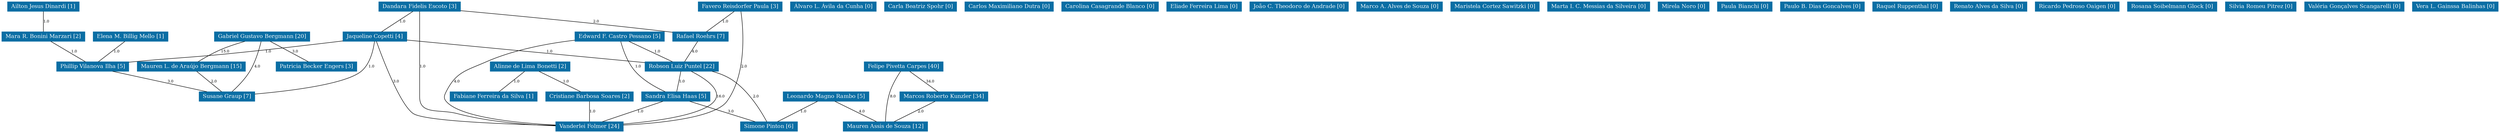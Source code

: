 strict graph grafo2 {
	graph [bb="0,0,4576,285",
		id=grafo2,
		overlap=False
	];
	node [fontsize=12,
		label="\N",
		shape=rectangle,
		style=filled
	];
	0	 [URL="membro-0473681435809042.html",
		color="#0A6EA4",
		fontcolor="#FFFFFF",
		height=0.29167,
		label="Ailton Jesus Dinardi [1]",
		pos="73.5,274.5",
		width=1.8056];
	18	 [URL="membro-2047536712039793.html",
		color="#0A6EA4",
		fontcolor="#FFFFFF",
		height=0.29167,
		label="Mara R. Bonini Marzari [2]",
		pos="73.5,208.5",
		width=2.0417];
	0 -- 18	 [fontsize=8,
		label=1.0,
		lp="78.5,241.5",
		pos="73.5,263.9 73.5,251.65 73.5,231.62 73.5,219.3"];
	29	 [URL="membro-0390762757228334.html",
		color="#0A6EA4",
		fontcolor="#FFFFFF",
		height=0.29167,
		label="Phillip Vilanova Ilha [5]",
		pos="163.5,142.5",
		width=1.8194];
	18 -- 29	 [fontsize=8,
		label=1.0,
		lp="129.5,175.5",
		pos="87.96,197.9 104.76,185.58 132.3,165.38 149.08,153.08"];
	39	 [URL="membro-9971842553577002.html",
		color="#0A6EA4",
		fontcolor="#FFFFFF",
		height=0.29167,
		label="Susane Graup [7]",
		pos="436.5,76.5",
		width=1.3889];
	29 -- 39	 [fontsize=8,
		label=3.0,
		lp="320.5,109.5",
		pos="207.06,131.97 257.94,119.67 341.63,99.434 392.64,87.103"];
	1	 [URL="membro-9365069870272242.html",
		color="#0A6EA4",
		fontcolor="#FFFFFF",
		height=0.29167,
		label="Alinne de Lima Bonetti [2]",
		pos="992.5,142.5",
		width=2.0139];
	6	 [URL="membro-8407234632829257.html",
		color="#0A6EA4",
		fontcolor="#FFFFFF",
		height=0.29167,
		label="Cristiane Barbosa Soares [2]",
		pos="1089.5,76.5",
		width=2.1111];
	1 -- 6	 [fontsize=8,
		label=1.0,
		lp="1051.5,109.5",
		pos="1008.1,131.9 1026.2,119.58 1055.9,99.383 1074,87.078"];
	11	 [URL="membro-8442280124362170.html",
		color="#0A6EA4",
		fontcolor="#FFFFFF",
		height=0.29167,
		label="Fabiane Ferreira da Silva [1]",
		pos="919.5,76.5",
		width=2.1111];
	1 -- 11	 [fontsize=8,
		label=1.0,
		lp="964.5,109.5",
		pos="980.77,131.9 967.23,119.65 945.07,99.622 931.44,87.297"];
	41	 [URL="membro-8135232309980269.html",
		color="#0A6EA4",
		fontcolor="#FFFFFF",
		height=0.29167,
		label="Vanderlei Folmer [24]",
		pos="1089.5,10.5",
		width=1.6944];
	6 -- 41	 [fontsize=8,
		label=1.0,
		lp="1094.5,43.5",
		pos="1089.5,65.896 1089.5,53.653 1089.5,33.622 1089.5,21.297"];
	2	 [URL="membro-8280027528821559.html",
		color="#0A6EA4",
		fontcolor="#FFFFFF",
		height=0.29167,
		label="Álvaro L. Ávila da Cunha [0]",
		pos="1542.5,274.5",
		width=2.1944];
	3	 [URL="membro-3006889738861726.html",
		color="#0A6EA4",
		fontcolor="#FFFFFF",
		height=0.29167,
		label="Carla Beatriz Spohr [0]",
		pos="1703.5,274.5",
		width=1.7639];
	4	 [URL="membro-8192273903900777.html",
		color="#0A6EA4",
		fontcolor="#FFFFFF",
		height=0.29167,
		label="Carlos Maximiliano Dutra [0]",
		pos="1863.5,274.5",
		width=2.1806];
	5	 [URL="membro-0803122798080992.html",
		color="#0A6EA4",
		fontcolor="#FFFFFF",
		height=0.29167,
		label="Carolina Casagrande Blanco [0]",
		pos="2044.5,274.5",
		width=2.3472];
	7	 [URL="membro-7173922125020043.html",
		color="#0A6EA4",
		fontcolor="#FFFFFF",
		height=0.29167,
		label="Dandara Fidelis Escoto [3]",
		pos="777.5,274.5",
		width=1.9861];
	7 -- 41	 [fontsize=8,
		label=1.0,
		lp="782.5,142.5",
		pos="777.5,263.75 777.5,250.69 777.5,227.98 777.5,208.5 777.5,208.5 777.5,208.5 777.5,76.5 777.5,36.829 820.35,49.893 858.5,39 914.65,\
22.966 981.01,15.953 1028.2,12.885"];
	15	 [URL="membro-1554363972064498.html",
		color="#0A6EA4",
		fontcolor="#FFFFFF",
		height=0.29167,
		label="Jaqueline Copetti [4]",
		pos="691.5,208.5",
		width=1.5972];
	7 -- 15	 [fontsize=8,
		label=1.0,
		lp="744.5,241.5",
		pos="763.68,263.9 747.63,251.58 721.32,231.38 705.28,219.08"];
	30	 [URL="membro-2145471376587567.html",
		color="#0A6EA4",
		fontcolor="#FFFFFF",
		height=0.29167,
		label="Rafael Roehrs [7]",
		pos="1303.5,208.5",
		width=1.4028];
	7 -- 30	 [fontsize=8,
		label=2.0,
		lp="1107.5,241.5",
		pos="849.11,267.2 940.73,257.58 1104.2,239.46 1243.5,219 1246.5,218.55 1249.7,218.07 1252.8,217.57"];
	15 -- 29	 [fontsize=8,
		label=1.0,
		lp="485.5,175.5",
		pos="633.92,200.28 577.35,192.33 488.57,180.17 411.5,171 334.74,161.87 315.24,162.36 238.5,153 235.5,152.63 232.43,152.25 229.33,151.85"];
	15 -- 39	 [fontsize=8,
		label=1.0,
		lp="676.5,142.5",
		pos="689.36,197.82 685.44,181.18 675.53,149.17 654.5,132 629.01,111.19 542.63,93.729 486.56,84.225"];
	15 -- 41	 [fontsize=8,
		label=3.0,
		lp="729.5,109.5",
		pos="694.44,197.93 704.1,164.04 735.82,59.104 763.5,39 784.39,23.83 939.93,15.835 1028.4,12.473"];
	34	 [URL="membro-1134532326779900.html",
		color="#0A6EA4",
		fontcolor="#FFFFFF",
		height=0.29167,
		label="Robson Luiz Puntel [22]",
		pos="1277.5,142.5",
		width=1.8611];
	15 -- 34	 [fontsize=8,
		label=1.0,
		lp="1028.5,175.5",
		pos="749.17,202.14 841.66,191.91 1028.9,171.13 1187.5,153 1194.8,152.16 1202.5,151.28 1210.2,150.39"];
	30 -- 34	 [fontsize=8,
		label=4.0,
		lp="1296.5,175.5",
		pos="1299.3,197.9 1294.5,185.65 1286.6,165.62 1281.8,153.3"];
	34 -- 41	 [fontsize=8,
		label=16.0,
		lp="1324.5,76.5",
		pos="1289.2,131.75 1304.8,116.12 1328.7,86.713 1312.5,66 1292.7,40.696 1209.6,25.268 1150.7,17.302"];
	36	 [URL="membro-9814152155074530.html",
		color="#0A6EA4",
		fontcolor="#FFFFFF",
		height=0.29167,
		label="Sandra Elisa Haas [5]",
		pos="1243.5,76.5",
		width=1.6528];
	34 -- 36	 [fontsize=8,
		label=1.0,
		lp="1267.5,109.5",
		pos="1272,131.9 1265.7,119.65 1255.4,99.622 1249.1,87.297"];
	38	 [URL="membro-1205982002582299.html",
		color="#0A6EA4",
		fontcolor="#FFFFFF",
		height=0.29167,
		label="Simone Pinton [6]",
		pos="1427.5,10.5",
		width=1.4306];
	34 -- 38	 [fontsize=8,
		label=2.0,
		lp="1398.5,76.5",
		pos="1316.4,131.88 1328.1,127.53 1340.4,121.67 1350.5,114 1385,87.647 1411.5,41.797 1422.2,21.135"];
	36 -- 41	 [fontsize=8,
		label=1.0,
		lp="1180.5,43.5",
		pos="1218.8,65.896 1190,53.58 1142.9,33.383 1114.2,21.078"];
	36 -- 38	 [fontsize=8,
		label=3.0,
		lp="1351.5,43.5",
		pos="1273.1,65.896 1307.4,53.58 1363.7,33.383 1398,21.078"];
	8	 [URL="membro-2760002240063004.html",
		color="#0A6EA4",
		fontcolor="#FFFFFF",
		height=0.29167,
		label="Edward F. Castro Pessano [5]",
		pos="1155.5,208.5",
		width=2.1944];
	8 -- 41	 [fontsize=8,
		label=4.0,
		lp="854.5,109.5",
		pos="1076.4,200.36 1027,192.93 963.11,178.97 911.5,153 871.24,132.74 853.33,127.95 834.5,87 830.6,78.521 828.64,73.268 834.5,66 858.38,\
36.365 960.74,21.724 1028.3,15.16"];
	8 -- 34	 [fontsize=8,
		label=1.0,
		lp="1228.5,175.5",
		pos="1175.1,197.9 1197.9,185.58 1235.2,165.38 1257.9,153.08"];
	8 -- 36	 [fontsize=8,
		label=1.0,
		lp="1196.5,142.5",
		pos="1159.3,197.8 1165,182.48 1176.7,153.74 1191.5,132 1203.2,114.74 1220.3,97.643 1231.6,87.084"];
	9	 [URL="membro-7336897624367746.html",
		color="#0A6EA4",
		fontcolor="#FFFFFF",
		height=0.29167,
		label="Elena M. Billig Mello [1]",
		pos="233.5,208.5",
		width=1.9028];
	9 -- 29	 [fontsize=8,
		label=1.0,
		lp="207.5,175.5",
		pos="222.25,197.9 209.27,185.65 188.02,165.62 174.95,153.3"];
	10	 [URL="membro-9733812300029971.html",
		color="#0A6EA4",
		fontcolor="#FFFFFF",
		height=0.29167,
		label="Eliade Ferreira Lima [0]",
		pos="2212.5,274.5",
		width=1.8194];
	12	 [URL="membro-4455461576886254.html",
		color="#0A6EA4",
		fontcolor="#FFFFFF",
		height=0.29167,
		label="Favero Reisdorfer Paula [3]",
		pos="1371.5,274.5",
		width=2.0556];
	12 -- 41	 [fontsize=8,
		label=2.0,
		lp="1374.5,142.5",
		pos="1372.9,263.58 1376.7,230.1 1383.4,127.41 1335.5,66 1320.4,46.699 1310.7,46.878 1287.5,39 1262.8,30.617 1199.1,22.273 1150.5,16.801"];
	12 -- 30	 [fontsize=8,
		label=1.0,
		lp="1346.5,241.5",
		pos="1360.6,263.9 1348,251.65 1327.3,231.62 1314.6,219.3"];
	13	 [URL="membro-4752530725363240.html",
		color="#0A6EA4",
		fontcolor="#FFFFFF",
		height=0.29167,
		label="Felipe Pivetta Carpes [40]",
		pos="1680.5,142.5",
		width=1.9444];
	20	 [URL="membro-0316035030727687.html",
		color="#0A6EA4",
		fontcolor="#FFFFFF",
		height=0.29167,
		label="Marcos Roberto Kunzler [34]",
		pos="1752.5,76.5",
		width=2.1806];
	13 -- 20	 [fontsize=8,
		label=34.0,
		lp="1727.5,109.5",
		pos="1692.1,131.9 1705.4,119.65 1727.3,99.622 1740.7,87.297"];
	23	 [URL="membro-1571752069730472.html",
		color="#0A6EA4",
		fontcolor="#FFFFFF",
		height=0.29167,
		label="Mauren Assis de Souza [12]",
		pos="1645.5,10.5",
		width=2.0972];
	13 -- 23	 [fontsize=8,
		label=8.0,
		lp="1660.5,76.5",
		pos="1674.5,131.8 1668.7,120.88 1660.1,103.27 1655.5,87 1649,64.065 1646.7,36.039 1645.9,21.09"];
	20 -- 23	 [fontsize=8,
		label=2.0,
		lp="1709.5,43.5",
		pos="1735.3,65.896 1715.3,53.58 1682.6,33.383 1662.6,21.078"];
	14	 [URL="membro-7751701952514459.html",
		color="#0A6EA4",
		fontcolor="#FFFFFF",
		height=0.29167,
		label="Gabriel Gustavo Bergmann [20]",
		pos="475.5,208.5",
		width=2.3611];
	14 -- 39	 [fontsize=8,
		label=4.0,
		lp="463.5,142.5",
		pos="472.31,197.7 464.96,172.82 446.91,111.74 439.63,87.082"];
	24	 [URL="membro-6644705302687385.html",
		color="#0A6EA4",
		fontcolor="#FFFFFF",
		height=0.29167,
		label="Mauren L. de Araújo Bergmann [15]",
		pos="343.5,142.5",
		width=2.6667];
	14 -- 24	 [fontsize=8,
		label=15.0,
		lp="404.5,175.5",
		pos="440.9,198 427.07,193.25 411.19,187.11 397.5,180 382.71,172.32 367.22,161.21 356.65,153.07"];
	26	 [URL="membro-6955452821478330.html",
		color="#0A6EA4",
		fontcolor="#FFFFFF",
		height=0.29167,
		label="Patricia Becker Engers [3]",
		pos="574.5,142.5",
		width=1.9583];
	14 -- 26	 [fontsize=8,
		label=3.0,
		lp="535.5,175.5",
		pos="491.41,197.9 509.88,185.58 540.18,165.38 558.63,153.08"];
	24 -- 39	 [fontsize=8,
		label=2.0,
		lp="400.5,109.5",
		pos="358.44,131.9 375.8,119.58 404.26,99.383 421.6,87.078"];
	16	 [URL="membro-3268338503303216.html",
		color="#0A6EA4",
		fontcolor="#FFFFFF",
		height=0.29167,
		label="João C. Theodoro de Andrade [0]",
		pos="2384.5,274.5",
		width=2.4583];
	17	 [URL="membro-4569568927785852.html",
		color="#0A6EA4",
		fontcolor="#FFFFFF",
		height=0.29167,
		label="Leonardo Magno Rambo [5]",
		pos="1532.5,76.5",
		width=2.125];
	17 -- 38	 [fontsize=8,
		label=1.0,
		lp="1490.5,43.5",
		pos="1515.6,65.896 1496,53.58 1463.9,33.383 1444.3,21.078"];
	17 -- 23	 [fontsize=8,
		label=4.0,
		lp="1600.5,43.5",
		pos="1550.7,65.896 1571.7,53.58 1606.3,33.383 1627.4,21.078"];
	19	 [URL="membro-8606207704187820.html",
		color="#0A6EA4",
		fontcolor="#FFFFFF",
		height=0.29167,
		label="Marco A. Alves de Souza [0]",
		pos="2569.5,274.5",
		width=2.1667];
	21	 [URL="membro-0989951246045806.html",
		color="#0A6EA4",
		fontcolor="#FFFFFF",
		height=0.29167,
		label="Maristela Cortez Sawitzki [0]",
		pos="2743.5,274.5",
		width=2.1528];
	22	 [URL="membro-7525976996261066.html",
		color="#0A6EA4",
		fontcolor="#FFFFFF",
		height=0.29167,
		label="Marta I. C. Messias da Silveira [0]",
		pos="2928.5,274.5",
		width=2.4861];
	25	 [URL="membro-8978799324980898.html",
		color="#0A6EA4",
		fontcolor="#FFFFFF",
		height=0.29167,
		label="Mirela Noro [0]",
		pos="3082.5,274.5",
		width=1.2778];
	27	 [URL="membro-9177182127478055.html",
		color="#0A6EA4",
		fontcolor="#FFFFFF",
		height=0.29167,
		label="Paula Bianchi [0]",
		pos="3196.5,274.5",
		width=1.375];
	28	 [URL="membro-5837260966665885.html",
		color="#0A6EA4",
		fontcolor="#FFFFFF",
		height=0.29167,
		label="Paulo B. Dias Goncalves [0]",
		pos="3340.5,274.5",
		width=2.1111];
	31	 [URL="membro-6918823752779978.html",
		color="#0A6EA4",
		fontcolor="#FFFFFF",
		height=0.29167,
		label="Raquel Ruppenthal [0]",
		pos="3497.5,274.5",
		width=1.7361];
	32	 [URL="membro-6694858840577498.html",
		color="#0A6EA4",
		fontcolor="#FFFFFF",
		height=0.29167,
		label="Renato Alves da Silva [0]",
		pos="3647.5,274.5",
		width=1.9306];
	33	 [URL="membro-8056365542183068.html",
		color="#0A6EA4",
		fontcolor="#FFFFFF",
		height=0.29167,
		label="Ricardo Pedroso Oaigen [0]",
		pos="3809.5,274.5",
		width=2.0694];
	35	 [URL="membro-4604160295058075.html",
		color="#0A6EA4",
		fontcolor="#FFFFFF",
		height=0.29167,
		label="Rosana Soibelmann Glock [0]",
		pos="3982.5,274.5",
		width=2.2222];
	37	 [URL="membro-8070325697830866.html",
		color="#0A6EA4",
		fontcolor="#FFFFFF",
		height=0.29167,
		label="Silvia Romeu Pitrez [0]",
		pos="4144.5,274.5",
		width=1.7778];
	40	 [URL="membro-8582667628347457.html",
		color="#0A6EA4",
		fontcolor="#FFFFFF",
		height=0.29167,
		label="Valéria Gonçalves Scangarelli [0]",
		pos="4314.5,274.5",
		width=2.4444];
	42	 [URL="membro-1334990398175859.html",
		color="#0A6EA4",
		fontcolor="#FFFFFF",
		height=0.29167,
		label="Vera L. Gainssa Balinhas [0]",
		pos="4498.5,274.5",
		width=2.1528];
}
